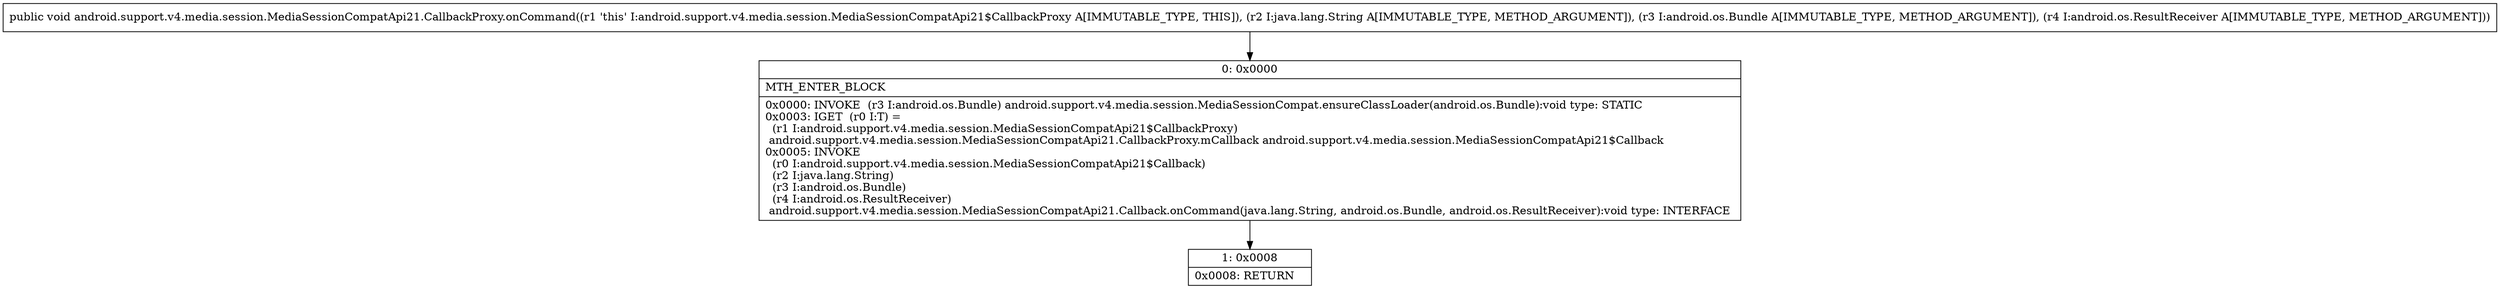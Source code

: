 digraph "CFG forandroid.support.v4.media.session.MediaSessionCompatApi21.CallbackProxy.onCommand(Ljava\/lang\/String;Landroid\/os\/Bundle;Landroid\/os\/ResultReceiver;)V" {
Node_0 [shape=record,label="{0\:\ 0x0000|MTH_ENTER_BLOCK\l|0x0000: INVOKE  (r3 I:android.os.Bundle) android.support.v4.media.session.MediaSessionCompat.ensureClassLoader(android.os.Bundle):void type: STATIC \l0x0003: IGET  (r0 I:T) = \l  (r1 I:android.support.v4.media.session.MediaSessionCompatApi21$CallbackProxy)\l android.support.v4.media.session.MediaSessionCompatApi21.CallbackProxy.mCallback android.support.v4.media.session.MediaSessionCompatApi21$Callback \l0x0005: INVOKE  \l  (r0 I:android.support.v4.media.session.MediaSessionCompatApi21$Callback)\l  (r2 I:java.lang.String)\l  (r3 I:android.os.Bundle)\l  (r4 I:android.os.ResultReceiver)\l android.support.v4.media.session.MediaSessionCompatApi21.Callback.onCommand(java.lang.String, android.os.Bundle, android.os.ResultReceiver):void type: INTERFACE \l}"];
Node_1 [shape=record,label="{1\:\ 0x0008|0x0008: RETURN   \l}"];
MethodNode[shape=record,label="{public void android.support.v4.media.session.MediaSessionCompatApi21.CallbackProxy.onCommand((r1 'this' I:android.support.v4.media.session.MediaSessionCompatApi21$CallbackProxy A[IMMUTABLE_TYPE, THIS]), (r2 I:java.lang.String A[IMMUTABLE_TYPE, METHOD_ARGUMENT]), (r3 I:android.os.Bundle A[IMMUTABLE_TYPE, METHOD_ARGUMENT]), (r4 I:android.os.ResultReceiver A[IMMUTABLE_TYPE, METHOD_ARGUMENT])) }"];
MethodNode -> Node_0;
Node_0 -> Node_1;
}

